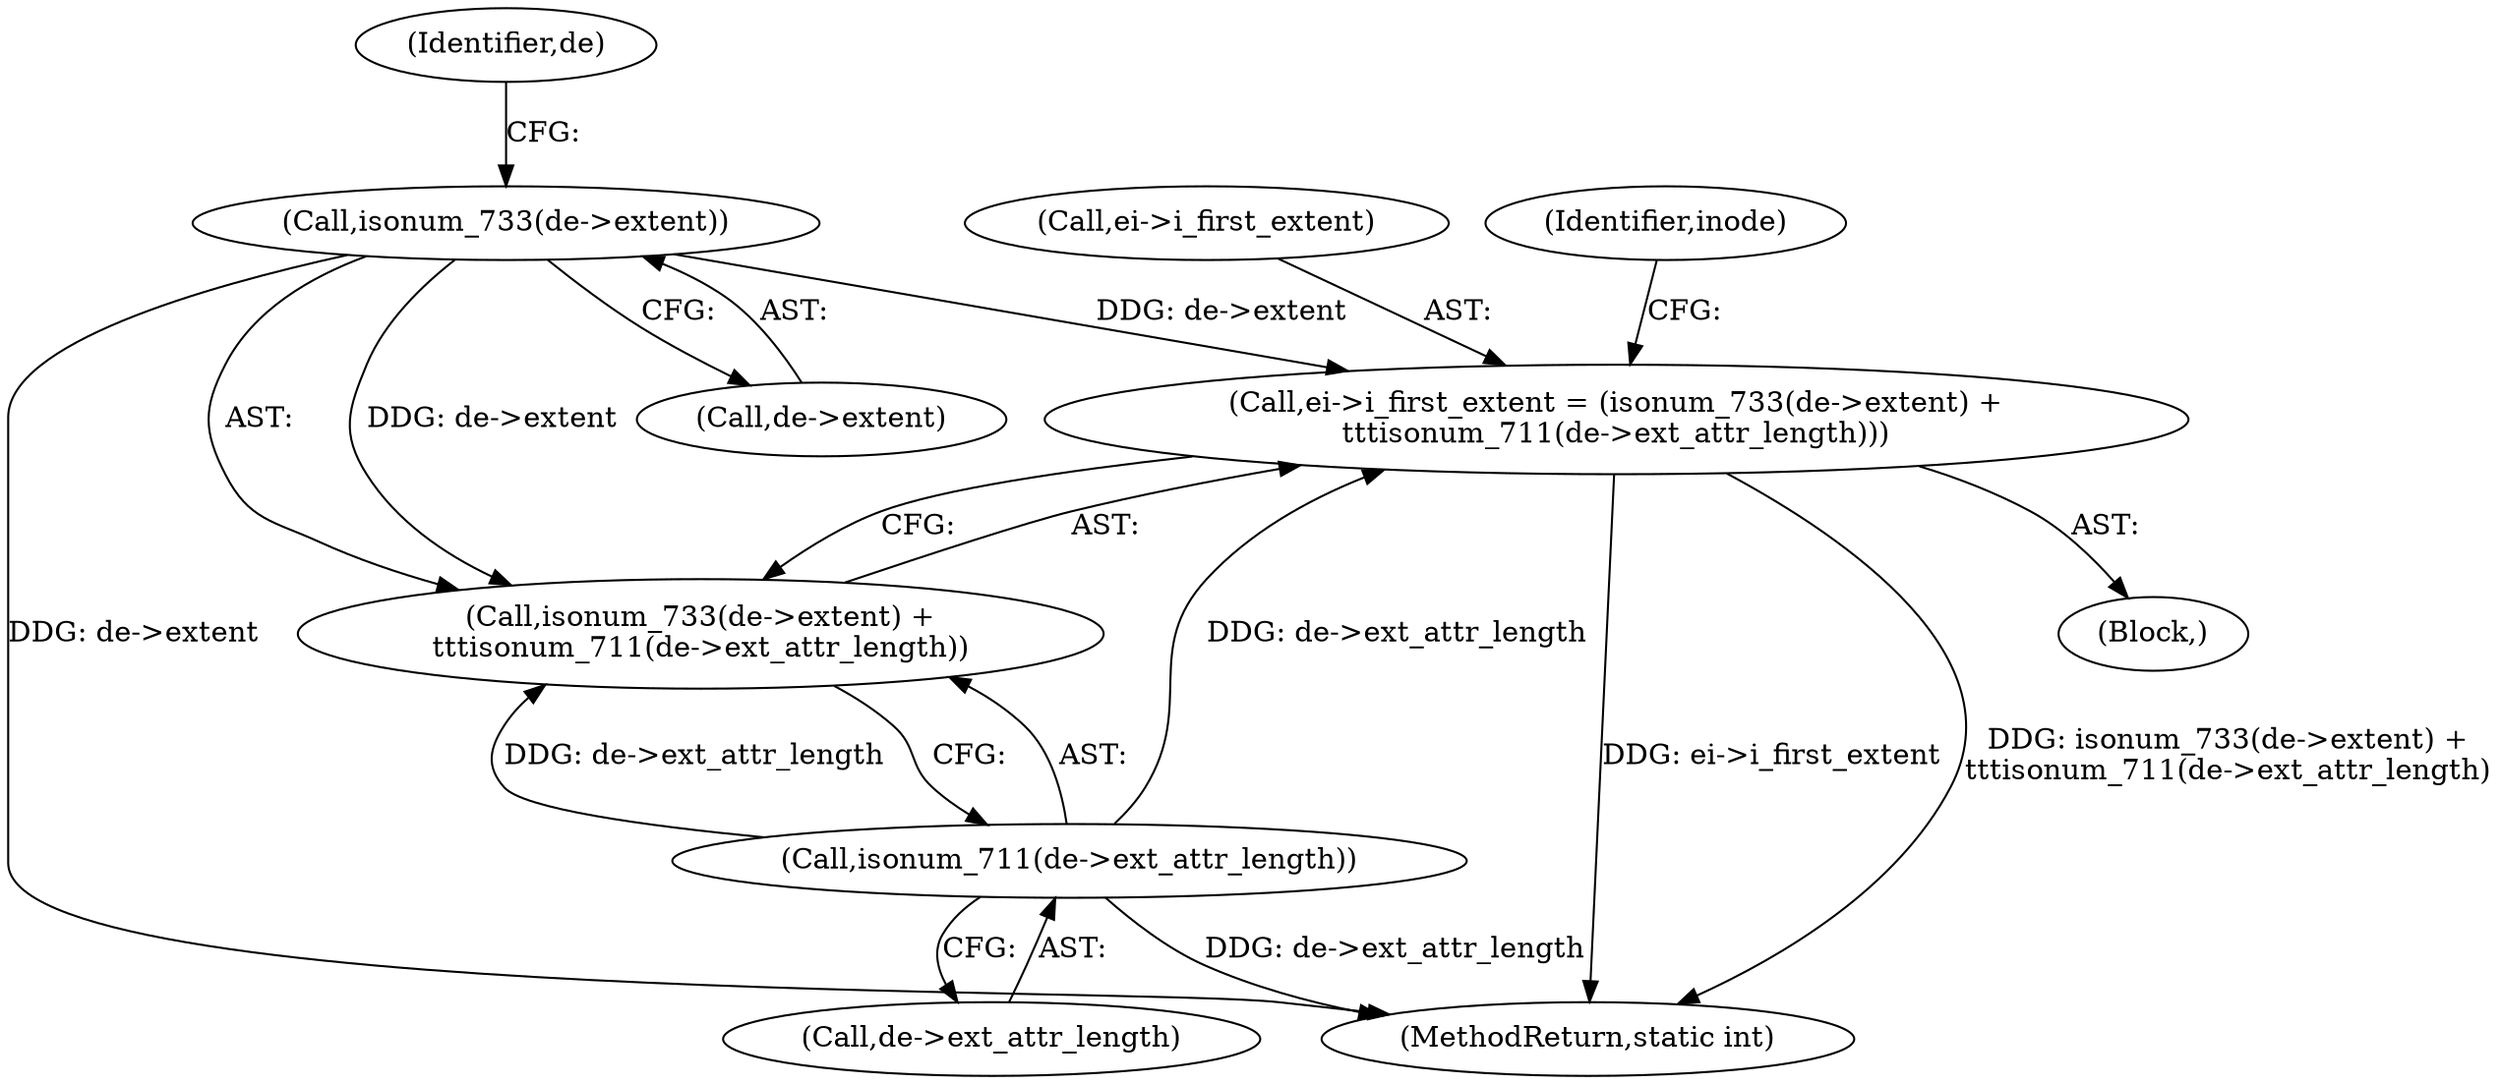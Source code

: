 digraph "0_linux_410dd3cf4c9b36f27ed4542ee18b1af5e68645a4_0@pointer" {
"1000524" [label="(Call,ei->i_first_extent = (isonum_733(de->extent) +\n\t\t\tisonum_711(de->ext_attr_length)))"];
"1000529" [label="(Call,isonum_733(de->extent))"];
"1000533" [label="(Call,isonum_711(de->ext_attr_length))"];
"1000530" [label="(Call,de->extent)"];
"1000535" [label="(Identifier,de)"];
"1000727" [label="(MethodReturn,static int)"];
"1000534" [label="(Call,de->ext_attr_length)"];
"1000115" [label="(Block,)"];
"1000525" [label="(Call,ei->i_first_extent)"];
"1000539" [label="(Identifier,inode)"];
"1000528" [label="(Call,isonum_733(de->extent) +\n\t\t\tisonum_711(de->ext_attr_length))"];
"1000529" [label="(Call,isonum_733(de->extent))"];
"1000533" [label="(Call,isonum_711(de->ext_attr_length))"];
"1000524" [label="(Call,ei->i_first_extent = (isonum_733(de->extent) +\n\t\t\tisonum_711(de->ext_attr_length)))"];
"1000524" -> "1000115"  [label="AST: "];
"1000524" -> "1000528"  [label="CFG: "];
"1000525" -> "1000524"  [label="AST: "];
"1000528" -> "1000524"  [label="AST: "];
"1000539" -> "1000524"  [label="CFG: "];
"1000524" -> "1000727"  [label="DDG: ei->i_first_extent"];
"1000524" -> "1000727"  [label="DDG: isonum_733(de->extent) +\n\t\t\tisonum_711(de->ext_attr_length)"];
"1000529" -> "1000524"  [label="DDG: de->extent"];
"1000533" -> "1000524"  [label="DDG: de->ext_attr_length"];
"1000529" -> "1000528"  [label="AST: "];
"1000529" -> "1000530"  [label="CFG: "];
"1000530" -> "1000529"  [label="AST: "];
"1000535" -> "1000529"  [label="CFG: "];
"1000529" -> "1000727"  [label="DDG: de->extent"];
"1000529" -> "1000528"  [label="DDG: de->extent"];
"1000533" -> "1000528"  [label="AST: "];
"1000533" -> "1000534"  [label="CFG: "];
"1000534" -> "1000533"  [label="AST: "];
"1000528" -> "1000533"  [label="CFG: "];
"1000533" -> "1000727"  [label="DDG: de->ext_attr_length"];
"1000533" -> "1000528"  [label="DDG: de->ext_attr_length"];
}
